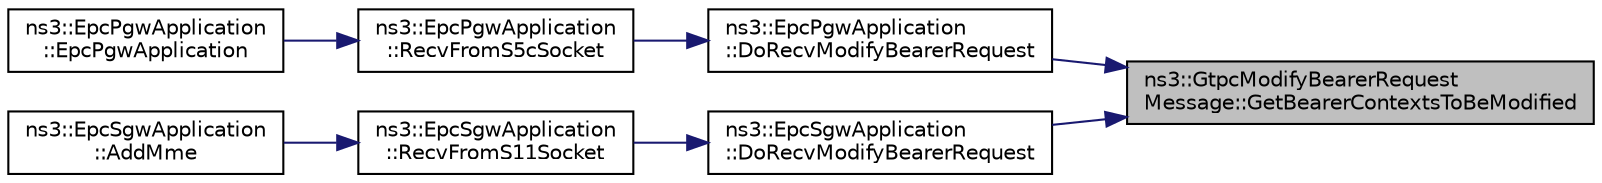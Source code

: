 digraph "ns3::GtpcModifyBearerRequestMessage::GetBearerContextsToBeModified"
{
 // LATEX_PDF_SIZE
  edge [fontname="Helvetica",fontsize="10",labelfontname="Helvetica",labelfontsize="10"];
  node [fontname="Helvetica",fontsize="10",shape=record];
  rankdir="RL";
  Node1 [label="ns3::GtpcModifyBearerRequest\lMessage::GetBearerContextsToBeModified",height=0.2,width=0.4,color="black", fillcolor="grey75", style="filled", fontcolor="black",tooltip=" "];
  Node1 -> Node2 [dir="back",color="midnightblue",fontsize="10",style="solid",fontname="Helvetica"];
  Node2 [label="ns3::EpcPgwApplication\l::DoRecvModifyBearerRequest",height=0.2,width=0.4,color="black", fillcolor="white", style="filled",URL="$classns3_1_1_epc_pgw_application.html#abed04334429980051575c13b97c37cad",tooltip="Process Modify Bearer Request message."];
  Node2 -> Node3 [dir="back",color="midnightblue",fontsize="10",style="solid",fontname="Helvetica"];
  Node3 [label="ns3::EpcPgwApplication\l::RecvFromS5cSocket",height=0.2,width=0.4,color="black", fillcolor="white", style="filled",URL="$classns3_1_1_epc_pgw_application.html#a57368f0b1bd18145be17ec256f4ac803",tooltip="Method to be assigned to the receiver callback of the S5-C socket."];
  Node3 -> Node4 [dir="back",color="midnightblue",fontsize="10",style="solid",fontname="Helvetica"];
  Node4 [label="ns3::EpcPgwApplication\l::EpcPgwApplication",height=0.2,width=0.4,color="black", fillcolor="white", style="filled",URL="$classns3_1_1_epc_pgw_application.html#a0789b6f6e80002c2f90f5a2e08e63329",tooltip="Constructor that binds the tap device to the callback methods."];
  Node1 -> Node5 [dir="back",color="midnightblue",fontsize="10",style="solid",fontname="Helvetica"];
  Node5 [label="ns3::EpcSgwApplication\l::DoRecvModifyBearerRequest",height=0.2,width=0.4,color="black", fillcolor="white", style="filled",URL="$classns3_1_1_epc_sgw_application.html#a150d8437226e202ed5bf20aaed59424a",tooltip="Process GTP-C Modify Bearer Request message."];
  Node5 -> Node6 [dir="back",color="midnightblue",fontsize="10",style="solid",fontname="Helvetica"];
  Node6 [label="ns3::EpcSgwApplication\l::RecvFromS11Socket",height=0.2,width=0.4,color="black", fillcolor="white", style="filled",URL="$classns3_1_1_epc_sgw_application.html#aa8e305aa179d3746e8b729d99afd5baf",tooltip="Method to be assigned to the recv callback of the S11 socket."];
  Node6 -> Node7 [dir="back",color="midnightblue",fontsize="10",style="solid",fontname="Helvetica"];
  Node7 [label="ns3::EpcSgwApplication\l::AddMme",height=0.2,width=0.4,color="black", fillcolor="white", style="filled",URL="$classns3_1_1_epc_sgw_application.html#a288c1937492f448fb566bc923d8a36a9",tooltip="Let the SGW be aware of an MME."];
}
